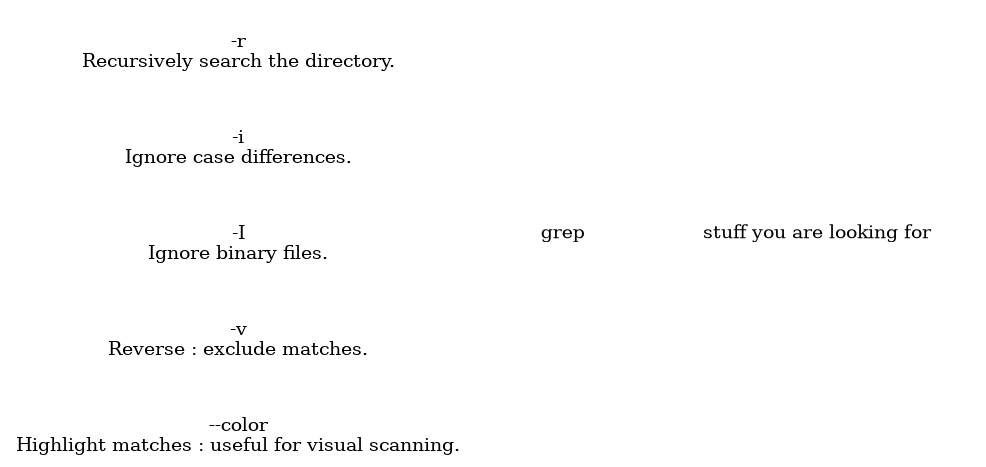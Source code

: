 @startuml
digraph G {
     
  bgcolor="transparent"
  node[style=filled color=white]
  edge[color=white]
     
     

rankdir=LR

{ r, i, I, v, "color" } -> grep -> "stuff you are looking for"

r [shape=box label="
-r
Recursively search the directory.
"]

i [shape=box label="
-i
Ignore case differences.
"]

I [shape=box label="
-I
Ignore binary files.
"]

v [shape=box label="
-v
Reverse : exclude matches.
"]

color [shape=box label="
--color
Highlight matches : useful for visual scanning."]

}

@enduml
